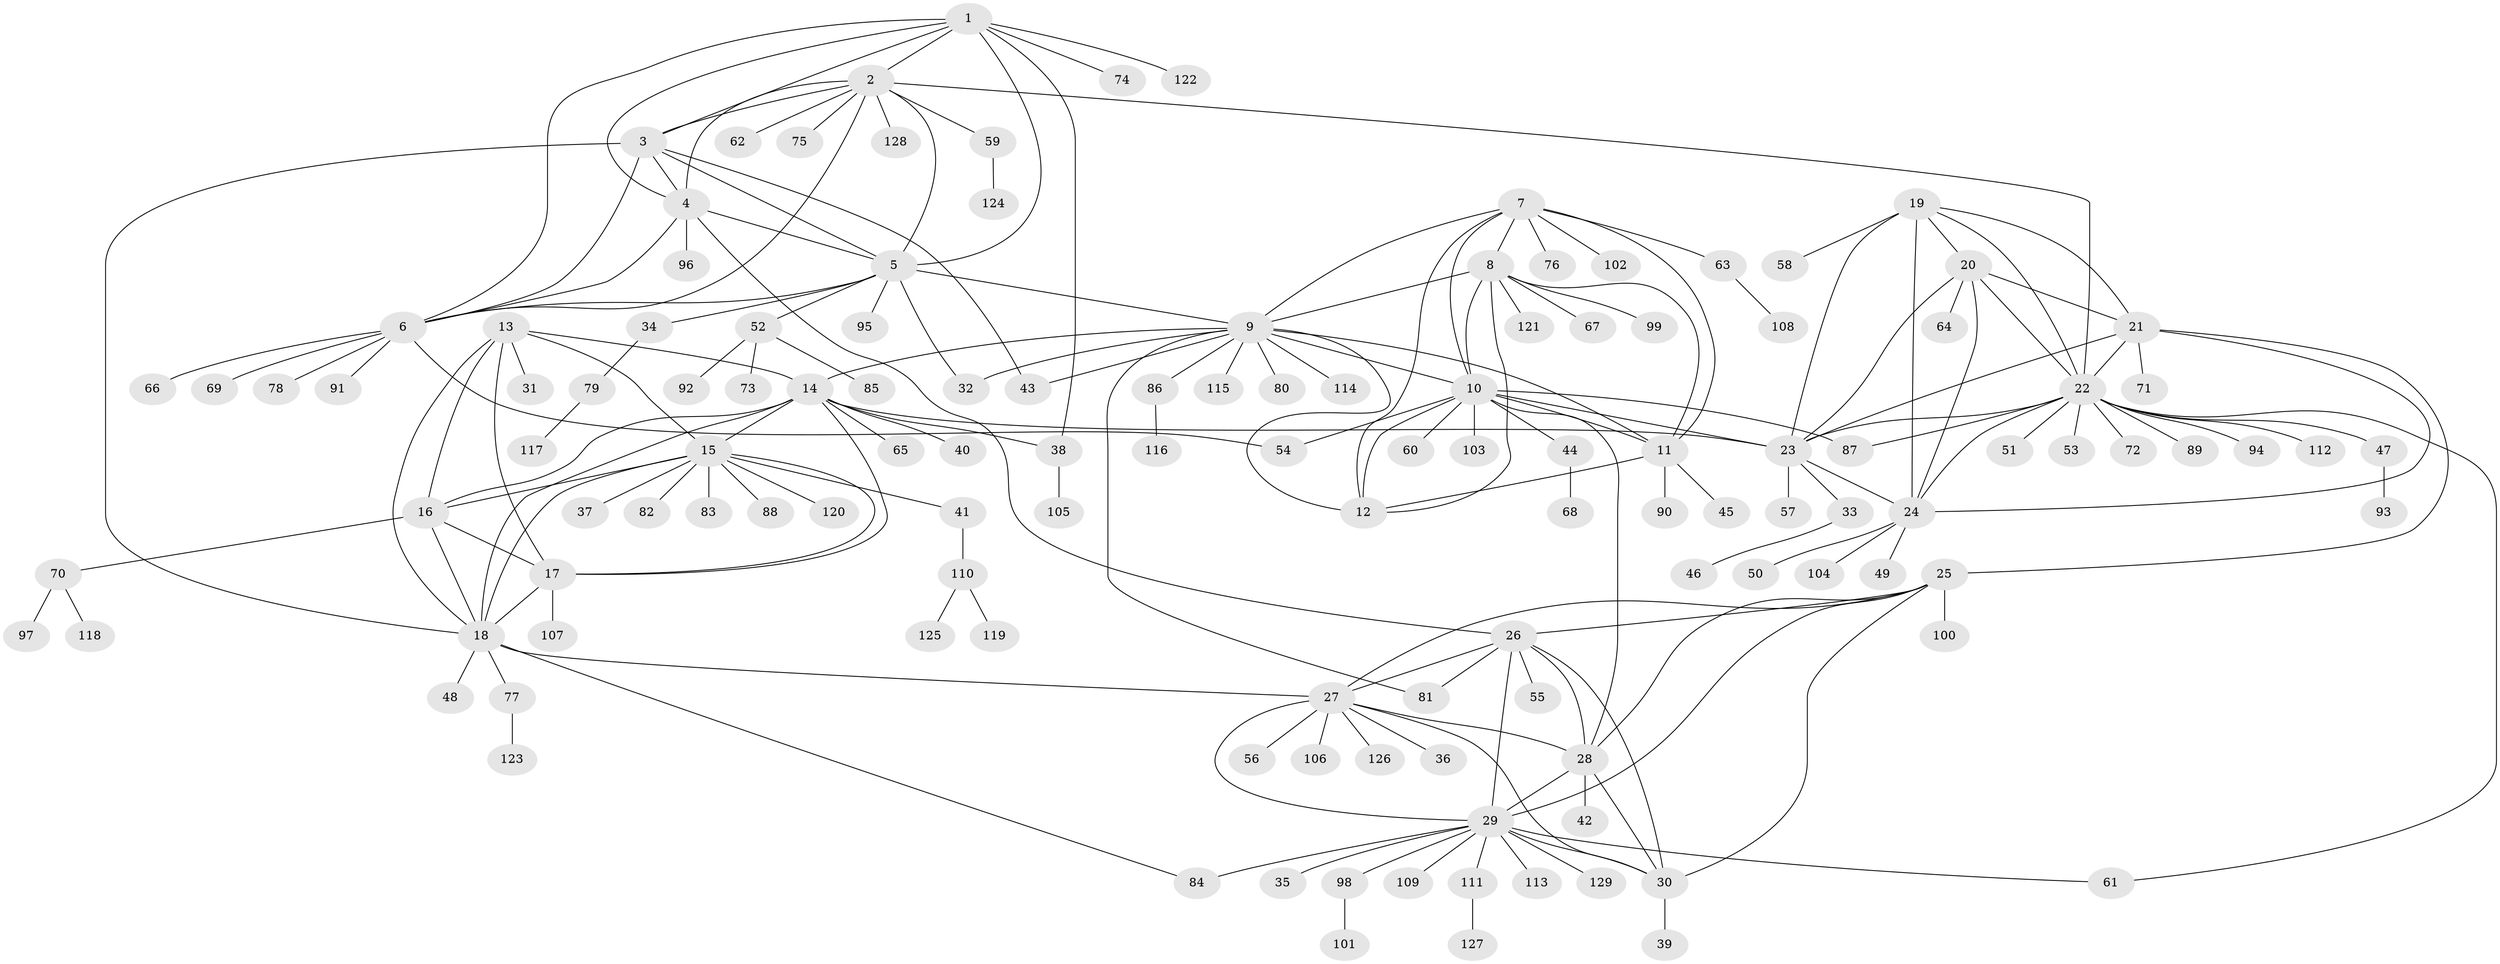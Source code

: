 // Generated by graph-tools (version 1.1) at 2025/37/03/09/25 02:37:15]
// undirected, 129 vertices, 192 edges
graph export_dot {
graph [start="1"]
  node [color=gray90,style=filled];
  1;
  2;
  3;
  4;
  5;
  6;
  7;
  8;
  9;
  10;
  11;
  12;
  13;
  14;
  15;
  16;
  17;
  18;
  19;
  20;
  21;
  22;
  23;
  24;
  25;
  26;
  27;
  28;
  29;
  30;
  31;
  32;
  33;
  34;
  35;
  36;
  37;
  38;
  39;
  40;
  41;
  42;
  43;
  44;
  45;
  46;
  47;
  48;
  49;
  50;
  51;
  52;
  53;
  54;
  55;
  56;
  57;
  58;
  59;
  60;
  61;
  62;
  63;
  64;
  65;
  66;
  67;
  68;
  69;
  70;
  71;
  72;
  73;
  74;
  75;
  76;
  77;
  78;
  79;
  80;
  81;
  82;
  83;
  84;
  85;
  86;
  87;
  88;
  89;
  90;
  91;
  92;
  93;
  94;
  95;
  96;
  97;
  98;
  99;
  100;
  101;
  102;
  103;
  104;
  105;
  106;
  107;
  108;
  109;
  110;
  111;
  112;
  113;
  114;
  115;
  116;
  117;
  118;
  119;
  120;
  121;
  122;
  123;
  124;
  125;
  126;
  127;
  128;
  129;
  1 -- 2;
  1 -- 3;
  1 -- 4;
  1 -- 5;
  1 -- 6;
  1 -- 38;
  1 -- 74;
  1 -- 122;
  2 -- 3;
  2 -- 4;
  2 -- 5;
  2 -- 6;
  2 -- 22;
  2 -- 59;
  2 -- 62;
  2 -- 75;
  2 -- 128;
  3 -- 4;
  3 -- 5;
  3 -- 6;
  3 -- 18;
  3 -- 43;
  4 -- 5;
  4 -- 6;
  4 -- 26;
  4 -- 96;
  5 -- 6;
  5 -- 9;
  5 -- 32;
  5 -- 34;
  5 -- 52;
  5 -- 95;
  6 -- 54;
  6 -- 66;
  6 -- 69;
  6 -- 78;
  6 -- 91;
  7 -- 8;
  7 -- 9;
  7 -- 10;
  7 -- 11;
  7 -- 12;
  7 -- 63;
  7 -- 76;
  7 -- 102;
  8 -- 9;
  8 -- 10;
  8 -- 11;
  8 -- 12;
  8 -- 67;
  8 -- 99;
  8 -- 121;
  9 -- 10;
  9 -- 11;
  9 -- 12;
  9 -- 14;
  9 -- 32;
  9 -- 43;
  9 -- 80;
  9 -- 81;
  9 -- 86;
  9 -- 114;
  9 -- 115;
  10 -- 11;
  10 -- 12;
  10 -- 23;
  10 -- 28;
  10 -- 44;
  10 -- 54;
  10 -- 60;
  10 -- 87;
  10 -- 103;
  11 -- 12;
  11 -- 45;
  11 -- 90;
  13 -- 14;
  13 -- 15;
  13 -- 16;
  13 -- 17;
  13 -- 18;
  13 -- 31;
  14 -- 15;
  14 -- 16;
  14 -- 17;
  14 -- 18;
  14 -- 23;
  14 -- 38;
  14 -- 40;
  14 -- 65;
  15 -- 16;
  15 -- 17;
  15 -- 18;
  15 -- 37;
  15 -- 41;
  15 -- 82;
  15 -- 83;
  15 -- 88;
  15 -- 120;
  16 -- 17;
  16 -- 18;
  16 -- 70;
  17 -- 18;
  17 -- 107;
  18 -- 27;
  18 -- 48;
  18 -- 77;
  18 -- 84;
  19 -- 20;
  19 -- 21;
  19 -- 22;
  19 -- 23;
  19 -- 24;
  19 -- 58;
  20 -- 21;
  20 -- 22;
  20 -- 23;
  20 -- 24;
  20 -- 64;
  21 -- 22;
  21 -- 23;
  21 -- 24;
  21 -- 25;
  21 -- 71;
  22 -- 23;
  22 -- 24;
  22 -- 47;
  22 -- 51;
  22 -- 53;
  22 -- 61;
  22 -- 72;
  22 -- 87;
  22 -- 89;
  22 -- 94;
  22 -- 112;
  23 -- 24;
  23 -- 33;
  23 -- 57;
  24 -- 49;
  24 -- 50;
  24 -- 104;
  25 -- 26;
  25 -- 27;
  25 -- 28;
  25 -- 29;
  25 -- 30;
  25 -- 100;
  26 -- 27;
  26 -- 28;
  26 -- 29;
  26 -- 30;
  26 -- 55;
  26 -- 81;
  27 -- 28;
  27 -- 29;
  27 -- 30;
  27 -- 36;
  27 -- 56;
  27 -- 106;
  27 -- 126;
  28 -- 29;
  28 -- 30;
  28 -- 42;
  29 -- 30;
  29 -- 35;
  29 -- 61;
  29 -- 84;
  29 -- 98;
  29 -- 109;
  29 -- 111;
  29 -- 113;
  29 -- 129;
  30 -- 39;
  33 -- 46;
  34 -- 79;
  38 -- 105;
  41 -- 110;
  44 -- 68;
  47 -- 93;
  52 -- 73;
  52 -- 85;
  52 -- 92;
  59 -- 124;
  63 -- 108;
  70 -- 97;
  70 -- 118;
  77 -- 123;
  79 -- 117;
  86 -- 116;
  98 -- 101;
  110 -- 119;
  110 -- 125;
  111 -- 127;
}

